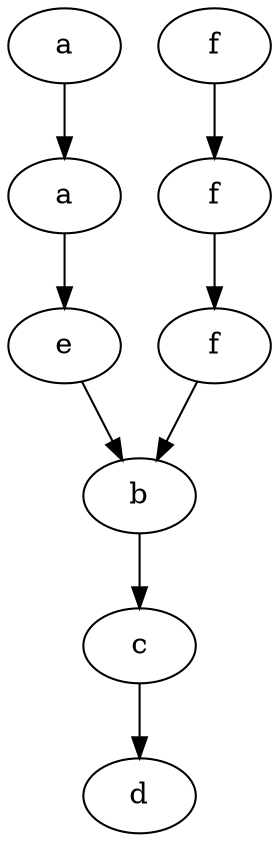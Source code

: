 digraph "Examples/case2" {
	0 -> 2
	0 [label=a]
	1 -> 4
	1 [label=f]
	2 -> 3
	2 [label=a]
	3 -> 6
	3 [label=e]
	4 -> 5
	4 [label=f]
	5 -> 6
	5 [label=f]
	6 -> 7
	6 [label=b]
	7 -> 8
	7 [label=c]
	8 [label=d]
}
